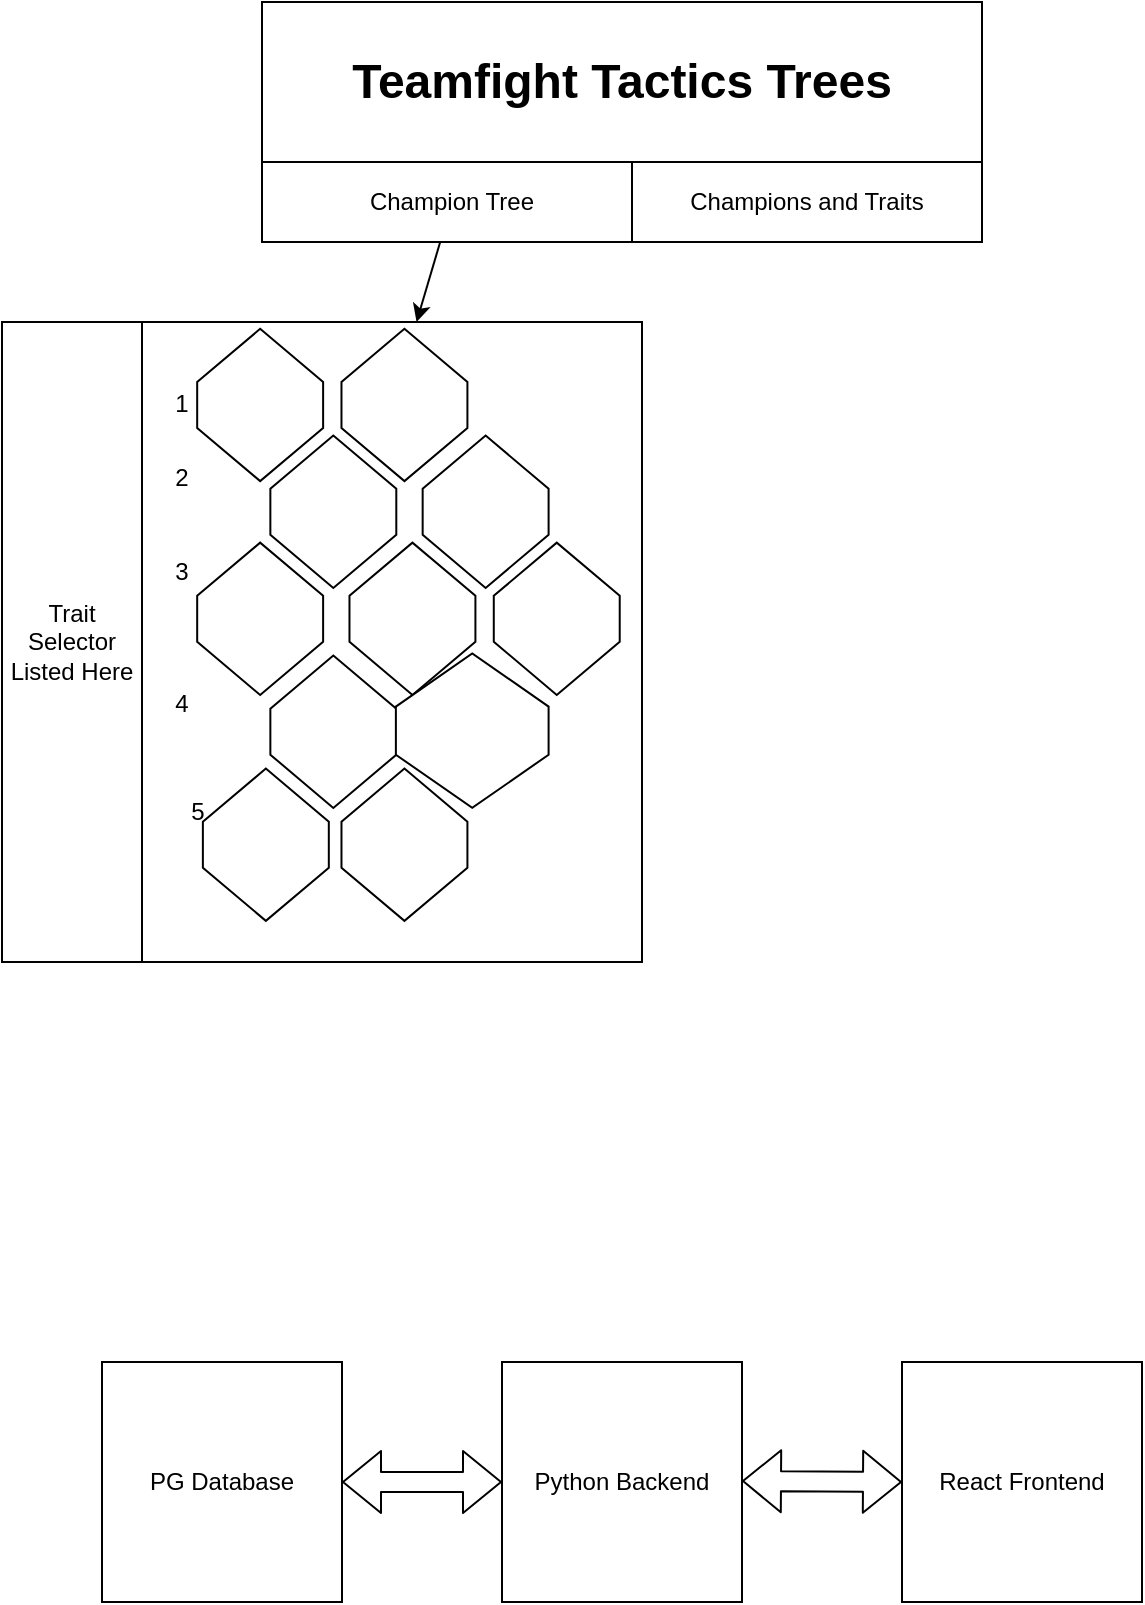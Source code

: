<mxfile>
    <diagram id="RWuCjuFlpMVk-Zml95oF" name="Frontend">
        <mxGraphModel dx="704" dy="617" grid="1" gridSize="10" guides="1" tooltips="1" connect="1" arrows="1" fold="1" page="1" pageScale="1" pageWidth="850" pageHeight="1100" math="0" shadow="0">
            <root>
                <mxCell id="0"/>
                <mxCell id="1" parent="0"/>
                <mxCell id="4" value="&lt;h1 style=&quot;text-align: left;&quot;&gt;Teamfight Tactics Trees&lt;/h1&gt;" style="rounded=0;whiteSpace=wrap;html=1;" parent="1" vertex="1">
                    <mxGeometry x="240" y="40" width="360" height="80" as="geometry"/>
                </mxCell>
                <mxCell id="7" style="edgeStyle=none;html=1;" parent="1" source="5" target="8" edge="1">
                    <mxGeometry relative="1" as="geometry">
                        <mxPoint x="440" y="340" as="targetPoint"/>
                    </mxGeometry>
                </mxCell>
                <mxCell id="5" value="Champion Tree" style="rounded=0;whiteSpace=wrap;html=1;" parent="1" vertex="1">
                    <mxGeometry x="240" y="120" width="190" height="40" as="geometry"/>
                </mxCell>
                <mxCell id="6" value="Champions and Traits" style="rounded=0;whiteSpace=wrap;html=1;" parent="1" vertex="1">
                    <mxGeometry x="425" y="120" width="175" height="40" as="geometry"/>
                </mxCell>
                <mxCell id="8" value="" style="rounded=0;whiteSpace=wrap;html=1;" parent="1" vertex="1">
                    <mxGeometry x="110" y="200" width="320" height="320" as="geometry"/>
                </mxCell>
                <mxCell id="13" value="" style="shape=hexagon;perimeter=hexagonPerimeter2;whiteSpace=wrap;html=1;fixedSize=1;size=26.59;rotation=-90;" parent="1" vertex="1">
                    <mxGeometry x="201" y="210" width="76.15" height="62.97" as="geometry"/>
                </mxCell>
                <mxCell id="17" value="React Frontend" style="rounded=0;whiteSpace=wrap;html=1;" parent="1" vertex="1">
                    <mxGeometry x="560" y="720" width="120" height="120" as="geometry"/>
                </mxCell>
                <mxCell id="18" value="Python Backend" style="rounded=0;whiteSpace=wrap;html=1;" parent="1" vertex="1">
                    <mxGeometry x="360" y="720" width="120" height="120" as="geometry"/>
                </mxCell>
                <mxCell id="19" value="PG Database" style="rounded=0;whiteSpace=wrap;html=1;" parent="1" vertex="1">
                    <mxGeometry x="160" y="720" width="120" height="120" as="geometry"/>
                </mxCell>
                <mxCell id="20" value="" style="shape=flexArrow;endArrow=classic;startArrow=classic;html=1;exitX=1;exitY=0.5;exitDx=0;exitDy=0;entryX=0;entryY=0.5;entryDx=0;entryDy=0;" parent="1" source="19" target="18" edge="1">
                    <mxGeometry width="100" height="100" relative="1" as="geometry">
                        <mxPoint x="370" y="780" as="sourcePoint"/>
                        <mxPoint x="470" y="680" as="targetPoint"/>
                    </mxGeometry>
                </mxCell>
                <mxCell id="21" value="" style="shape=flexArrow;endArrow=classic;startArrow=classic;html=1;exitX=1;exitY=0.5;exitDx=0;exitDy=0;entryX=0;entryY=0.5;entryDx=0;entryDy=0;" parent="1" target="17" edge="1">
                    <mxGeometry width="100" height="100" relative="1" as="geometry">
                        <mxPoint x="480" y="779.5" as="sourcePoint"/>
                        <mxPoint x="560" y="779.5" as="targetPoint"/>
                    </mxGeometry>
                </mxCell>
                <mxCell id="23" value="Trait Selector Listed Here" style="rounded=0;whiteSpace=wrap;html=1;" parent="1" vertex="1">
                    <mxGeometry x="110" y="200" width="70" height="320" as="geometry"/>
                </mxCell>
                <mxCell id="24" value="1" style="text;html=1;strokeColor=none;fillColor=none;align=center;verticalAlign=middle;whiteSpace=wrap;rounded=0;" parent="1" vertex="1">
                    <mxGeometry x="170" y="226.49" width="60" height="30" as="geometry"/>
                </mxCell>
                <mxCell id="25" value="2" style="text;html=1;strokeColor=none;fillColor=none;align=center;verticalAlign=middle;whiteSpace=wrap;rounded=0;" parent="1" vertex="1">
                    <mxGeometry x="170" y="263.39" width="60" height="30" as="geometry"/>
                </mxCell>
                <mxCell id="33" value="" style="shape=hexagon;perimeter=hexagonPerimeter2;whiteSpace=wrap;html=1;fixedSize=1;size=26.59;rotation=-90;" parent="1" vertex="1">
                    <mxGeometry x="237.59" y="263.39" width="76.15" height="62.97" as="geometry"/>
                </mxCell>
                <mxCell id="34" value="" style="shape=hexagon;perimeter=hexagonPerimeter2;whiteSpace=wrap;html=1;fixedSize=1;size=26.59;rotation=-90;" parent="1" vertex="1">
                    <mxGeometry x="201" y="316.91" width="76.15" height="62.97" as="geometry"/>
                </mxCell>
                <mxCell id="35" value="" style="shape=hexagon;perimeter=hexagonPerimeter2;whiteSpace=wrap;html=1;fixedSize=1;size=26.59;rotation=-90;" parent="1" vertex="1">
                    <mxGeometry x="237.59" y="373.39" width="76.15" height="62.97" as="geometry"/>
                </mxCell>
                <mxCell id="36" value="" style="shape=hexagon;perimeter=hexagonPerimeter2;whiteSpace=wrap;html=1;fixedSize=1;size=26.59;rotation=-90;" parent="1" vertex="1">
                    <mxGeometry x="203.85" y="429.87" width="76.15" height="62.97" as="geometry"/>
                </mxCell>
                <mxCell id="37" value="" style="shape=hexagon;perimeter=hexagonPerimeter2;whiteSpace=wrap;html=1;fixedSize=1;size=26.59;rotation=-90;" parent="1" vertex="1">
                    <mxGeometry x="273.15" y="210" width="76.15" height="62.97" as="geometry"/>
                </mxCell>
                <mxCell id="38" value="" style="shape=hexagon;perimeter=hexagonPerimeter2;whiteSpace=wrap;html=1;fixedSize=1;size=26.59;rotation=-90;" parent="1" vertex="1">
                    <mxGeometry x="313.74" y="263.39" width="76.15" height="62.97" as="geometry"/>
                </mxCell>
                <mxCell id="39" value="3" style="text;html=1;strokeColor=none;fillColor=none;align=center;verticalAlign=middle;whiteSpace=wrap;rounded=0;" parent="1" vertex="1">
                    <mxGeometry x="170" y="310" width="60" height="30" as="geometry"/>
                </mxCell>
                <mxCell id="40" value="4" style="text;html=1;strokeColor=none;fillColor=none;align=center;verticalAlign=middle;whiteSpace=wrap;rounded=0;" parent="1" vertex="1">
                    <mxGeometry x="170" y="366.14" width="60" height="49.99" as="geometry"/>
                </mxCell>
                <mxCell id="41" value="5" style="text;html=1;strokeColor=none;fillColor=none;align=center;verticalAlign=middle;whiteSpace=wrap;rounded=0;" parent="1" vertex="1">
                    <mxGeometry x="177.59" y="420.0" width="60" height="49.99" as="geometry"/>
                </mxCell>
                <mxCell id="42" value="" style="shape=hexagon;perimeter=hexagonPerimeter2;whiteSpace=wrap;html=1;fixedSize=1;size=26.59;rotation=-90;" parent="1" vertex="1">
                    <mxGeometry x="277.15" y="316.91" width="76.15" height="62.97" as="geometry"/>
                </mxCell>
                <mxCell id="43" value="" style="shape=hexagon;perimeter=hexagonPerimeter2;whiteSpace=wrap;html=1;fixedSize=1;size=26.59;rotation=-90;" parent="1" vertex="1">
                    <mxGeometry x="273.15" y="429.87" width="76.15" height="62.97" as="geometry"/>
                </mxCell>
                <mxCell id="44" value="" style="shape=hexagon;perimeter=hexagonPerimeter2;whiteSpace=wrap;html=1;fixedSize=1;size=26.59;rotation=-90;" parent="1" vertex="1">
                    <mxGeometry x="349.3" y="316.91" width="76.15" height="62.97" as="geometry"/>
                </mxCell>
                <mxCell id="45" value="" style="shape=hexagon;perimeter=hexagonPerimeter2;whiteSpace=wrap;html=1;fixedSize=1;size=26.59;rotation=-90;" parent="1" vertex="1">
                    <mxGeometry x="306.49" y="366.14" width="77.26" height="76.36" as="geometry"/>
                </mxCell>
            </root>
        </mxGraphModel>
    </diagram>
    <diagram id="hBybNBVKTuA8gKVnv3hN" name="Component Hierarchy">
        <mxGraphModel dx="751" dy="617" grid="1" gridSize="10" guides="1" tooltips="1" connect="1" arrows="1" fold="1" page="1" pageScale="1" pageWidth="850" pageHeight="1100" math="0" shadow="0">
            <root>
                <mxCell id="0"/>
                <mxCell id="1" parent="0"/>
                <mxCell id="gzrPZ4CQvOCebQXZNenk-7" style="edgeStyle=none;html=1;exitX=0.5;exitY=1;exitDx=0;exitDy=0;entryX=0;entryY=0.5;entryDx=0;entryDy=0;" parent="1" source="gzrPZ4CQvOCebQXZNenk-1" target="gzrPZ4CQvOCebQXZNenk-2" edge="1">
                    <mxGeometry relative="1" as="geometry"/>
                </mxCell>
                <mxCell id="gzrPZ4CQvOCebQXZNenk-8" style="edgeStyle=none;html=1;exitX=0.5;exitY=1;exitDx=0;exitDy=0;entryX=0;entryY=0.5;entryDx=0;entryDy=0;" parent="1" source="gzrPZ4CQvOCebQXZNenk-1" target="gzrPZ4CQvOCebQXZNenk-6" edge="1">
                    <mxGeometry relative="1" as="geometry"/>
                </mxCell>
                <mxCell id="gzrPZ4CQvOCebQXZNenk-9" style="edgeStyle=none;html=1;exitX=0.5;exitY=1;exitDx=0;exitDy=0;entryX=0;entryY=0.5;entryDx=0;entryDy=0;" parent="1" source="gzrPZ4CQvOCebQXZNenk-1" target="gzrPZ4CQvOCebQXZNenk-3" edge="1">
                    <mxGeometry relative="1" as="geometry"/>
                </mxCell>
                <mxCell id="gzrPZ4CQvOCebQXZNenk-1" value="App" style="rounded=0;whiteSpace=wrap;html=1;" parent="1" vertex="1">
                    <mxGeometry x="40" y="40" width="120" height="60" as="geometry"/>
                </mxCell>
                <mxCell id="gzrPZ4CQvOCebQXZNenk-2" value="Header" style="rounded=0;whiteSpace=wrap;html=1;" parent="1" vertex="1">
                    <mxGeometry x="160" y="120" width="120" height="60" as="geometry"/>
                </mxCell>
                <mxCell id="gzrPZ4CQvOCebQXZNenk-12" style="edgeStyle=none;html=1;exitX=0.5;exitY=1;exitDx=0;exitDy=0;entryX=0;entryY=0.5;entryDx=0;entryDy=0;" parent="1" source="gzrPZ4CQvOCebQXZNenk-3" target="gzrPZ4CQvOCebQXZNenk-10" edge="1">
                    <mxGeometry relative="1" as="geometry"/>
                </mxCell>
                <mxCell id="gzrPZ4CQvOCebQXZNenk-18" style="edgeStyle=none;html=1;exitX=0.5;exitY=1;exitDx=0;exitDy=0;entryX=0;entryY=0.5;entryDx=0;entryDy=0;" parent="1" source="gzrPZ4CQvOCebQXZNenk-3" target="gzrPZ4CQvOCebQXZNenk-17" edge="1">
                    <mxGeometry relative="1" as="geometry"/>
                </mxCell>
                <mxCell id="gzrPZ4CQvOCebQXZNenk-3" value="TreeContainer" style="rounded=0;whiteSpace=wrap;html=1;" parent="1" vertex="1">
                    <mxGeometry x="160" y="280" width="120" height="60" as="geometry"/>
                </mxCell>
                <mxCell id="gzrPZ4CQvOCebQXZNenk-6" value="Disclaimer" style="rounded=0;whiteSpace=wrap;html=1;" parent="1" vertex="1">
                    <mxGeometry x="160" y="200" width="120" height="60" as="geometry"/>
                </mxCell>
                <mxCell id="gzrPZ4CQvOCebQXZNenk-15" style="edgeStyle=none;html=1;exitX=0.5;exitY=1;exitDx=0;exitDy=0;entryX=0;entryY=0.5;entryDx=0;entryDy=0;" parent="1" source="gzrPZ4CQvOCebQXZNenk-10" target="gzrPZ4CQvOCebQXZNenk-11" edge="1">
                    <mxGeometry relative="1" as="geometry"/>
                </mxCell>
                <mxCell id="gzrPZ4CQvOCebQXZNenk-16" style="edgeStyle=none;html=1;exitX=0.5;exitY=1;exitDx=0;exitDy=0;entryX=0;entryY=0.5;entryDx=0;entryDy=0;" parent="1" source="gzrPZ4CQvOCebQXZNenk-10" target="gzrPZ4CQvOCebQXZNenk-14" edge="1">
                    <mxGeometry relative="1" as="geometry"/>
                </mxCell>
                <mxCell id="gzrPZ4CQvOCebQXZNenk-10" value="Trait Selector" style="rounded=0;whiteSpace=wrap;html=1;" parent="1" vertex="1">
                    <mxGeometry x="280" y="360" width="120" height="60" as="geometry"/>
                </mxCell>
                <mxCell id="gzrPZ4CQvOCebQXZNenk-11" value="ActiveFilters" style="rounded=0;whiteSpace=wrap;html=1;" parent="1" vertex="1">
                    <mxGeometry x="400" y="440" width="120" height="60" as="geometry"/>
                </mxCell>
                <mxCell id="gzrPZ4CQvOCebQXZNenk-24" style="edgeStyle=none;html=1;exitX=0.5;exitY=1;exitDx=0;exitDy=0;entryX=0;entryY=0.5;entryDx=0;entryDy=0;" parent="1" source="gzrPZ4CQvOCebQXZNenk-14" target="gzrPZ4CQvOCebQXZNenk-23" edge="1">
                    <mxGeometry relative="1" as="geometry"/>
                </mxCell>
                <mxCell id="gzrPZ4CQvOCebQXZNenk-14" value="TraitFilters" style="rounded=0;whiteSpace=wrap;html=1;" parent="1" vertex="1">
                    <mxGeometry x="400" y="520" width="120" height="60" as="geometry"/>
                </mxCell>
                <mxCell id="gzrPZ4CQvOCebQXZNenk-21" style="edgeStyle=none;html=1;exitX=0.5;exitY=1;exitDx=0;exitDy=0;entryX=0;entryY=0.5;entryDx=0;entryDy=0;" parent="1" source="gzrPZ4CQvOCebQXZNenk-17" target="gzrPZ4CQvOCebQXZNenk-19" edge="1">
                    <mxGeometry relative="1" as="geometry"/>
                </mxCell>
                <mxCell id="gzrPZ4CQvOCebQXZNenk-17" value="ChampTree&lt;br&gt;" style="rounded=0;whiteSpace=wrap;html=1;" parent="1" vertex="1">
                    <mxGeometry x="280" y="680" width="120" height="60" as="geometry"/>
                </mxCell>
                <mxCell id="gzrPZ4CQvOCebQXZNenk-22" style="edgeStyle=none;html=1;exitX=0.5;exitY=1;exitDx=0;exitDy=0;entryX=0;entryY=0.5;entryDx=0;entryDy=0;" parent="1" source="gzrPZ4CQvOCebQXZNenk-19" target="gzrPZ4CQvOCebQXZNenk-20" edge="1">
                    <mxGeometry relative="1" as="geometry"/>
                </mxCell>
                <mxCell id="gzrPZ4CQvOCebQXZNenk-19" value="TreeLevel" style="rounded=0;whiteSpace=wrap;html=1;" parent="1" vertex="1">
                    <mxGeometry x="400" y="760" width="120" height="60" as="geometry"/>
                </mxCell>
                <mxCell id="gzrPZ4CQvOCebQXZNenk-20" value="ChampHex" style="rounded=0;whiteSpace=wrap;html=1;" parent="1" vertex="1">
                    <mxGeometry x="520" y="840" width="120" height="60" as="geometry"/>
                </mxCell>
                <mxCell id="gzrPZ4CQvOCebQXZNenk-23" value="TraitTile" style="rounded=0;whiteSpace=wrap;html=1;" parent="1" vertex="1">
                    <mxGeometry x="520" y="600" width="120" height="60" as="geometry"/>
                </mxCell>
            </root>
        </mxGraphModel>
    </diagram>
</mxfile>